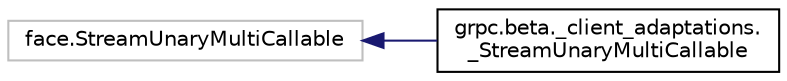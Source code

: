 digraph "Graphical Class Hierarchy"
{
 // LATEX_PDF_SIZE
  edge [fontname="Helvetica",fontsize="10",labelfontname="Helvetica",labelfontsize="10"];
  node [fontname="Helvetica",fontsize="10",shape=record];
  rankdir="LR";
  Node12807 [label="face.StreamUnaryMultiCallable",height=0.2,width=0.4,color="grey75", fillcolor="white", style="filled",tooltip=" "];
  Node12807 -> Node0 [dir="back",color="midnightblue",fontsize="10",style="solid",fontname="Helvetica"];
  Node0 [label="grpc.beta._client_adaptations.\l_StreamUnaryMultiCallable",height=0.2,width=0.4,color="black", fillcolor="white", style="filled",URL="$classgrpc_1_1beta_1_1__client__adaptations_1_1__StreamUnaryMultiCallable.html",tooltip=" "];
}
